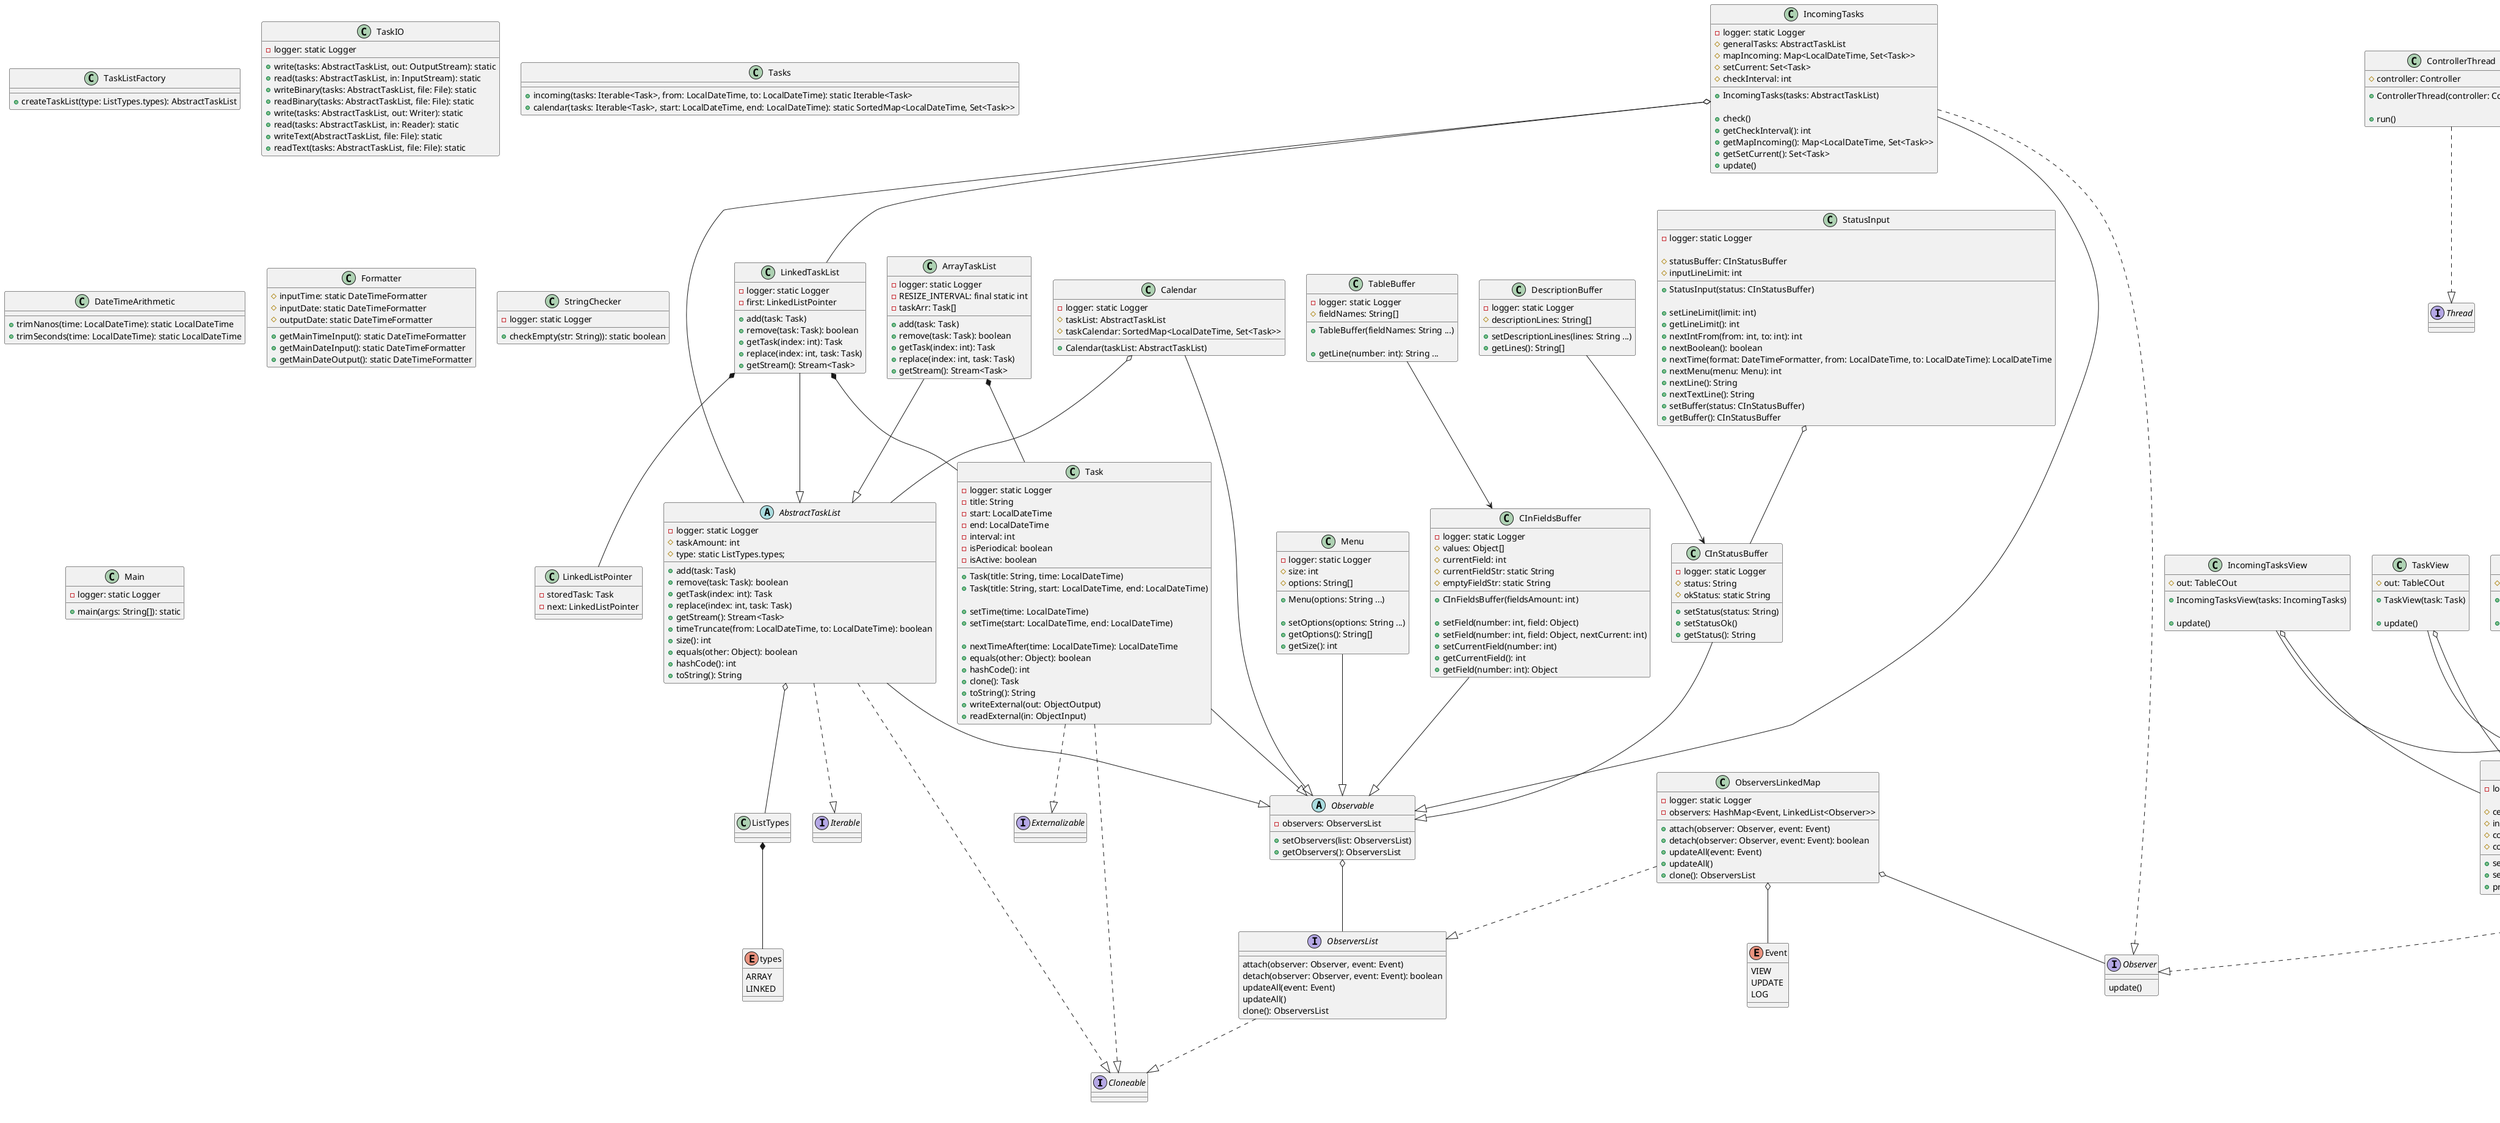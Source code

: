 @startuml
'https://plantuml.com/class-diagram

interface Cloneable
interface Externalizable
interface Iterable
interface Thread

class Task {
-logger: static Logger
-title: String
-start: LocalDateTime
-end: LocalDateTime
-interval: int
-isPeriodical: boolean
-isActive: boolean

+Task(title: String, time: LocalDateTime)
+Task(title: String, start: LocalDateTime, end: LocalDateTime)

+setTime(time: LocalDateTime)
+setTime(start: LocalDateTime, end: LocalDateTime)

+nextTimeAfter(time: LocalDateTime): LocalDateTime
+equals(other: Object): boolean
+hashCode(): int
+clone(): Task
+toString(): String
+writeExternal(out: ObjectOutput)
+readExternal(in: ObjectInput)
}

abstract class AbstractTaskList {
-logger: static Logger
#taskAmount: int
#type: static ListTypes.types;

+add(task: Task)
+remove(task: Task): boolean
+getTask(index: int): Task
+replace(index: int, task: Task)
+getStream(): Stream<Task>
+timeTruncate(from: LocalDateTime, to: LocalDateTime): boolean
+size(): int
+equals(other: Object): boolean
+hashCode(): int
+toString(): String
}

class LinkedListPointer {
-storedTask: Task
-next: LinkedListPointer
}

class LinkedTaskList {
-logger: static Logger
-first: LinkedListPointer

+add(task: Task)
+remove(task: Task): boolean
+getTask(index: int): Task
+replace(index: int, task: Task)
+getStream(): Stream<Task>
}

class ArrayTaskList {
-logger: static Logger
-RESIZE_INTERVAL: final static int
-taskArr: Task[]

+add(task: Task)
+remove(task: Task): boolean
+getTask(index: int): Task
+replace(index: int, task: Task)
+getStream(): Stream<Task>
}

enum types {
ARRAY
LINKED
}

class ListTypes {
}

class TaskListFactory {
+createTaskList(type: ListTypes.types): AbstractTaskList
}

class TaskIO {
-logger: static Logger

+write(tasks: AbstractTaskList, out: OutputStream): static
+read(tasks: AbstractTaskList, in: InputStream): static
+writeBinary(tasks: AbstractTaskList, file: File): static
+readBinary(tasks: AbstractTaskList, file: File): static
+write(tasks: AbstractTaskList, out: Writer): static
+read(tasks: AbstractTaskList, in: Reader): static
+writeText(AbstractTaskList, file: File): static
+readText(tasks: AbstractTaskList, file: File): static
}

class Tasks {
+incoming(tasks: Iterable<Task>, from: LocalDateTime, to: LocalDateTime): static Iterable<Task>
+calendar(tasks: Iterable<Task>, start: LocalDateTime, end: LocalDateTime): static SortedMap<LocalDateTime, Set<Task>>
}

class Menu {
-logger: static Logger
#size: int
#options: String[]

+Menu(options: String ...)

+setOptions(options: String ...)
+getOptions(): String[]
+getSize(): int
}

class Calendar {
-logger: static Logger
#taskList: AbstractTaskList
#taskCalendar: SortedMap<LocalDateTime, Set<Task>>

+Calendar(taskList: AbstractTaskList)
}

class IncomingTasks {
-logger: static Logger
#generalTasks: AbstractTaskList
#mapIncoming: Map<LocalDateTime, Set<Task>>
#setCurrent: Set<Task>
#checkInterval: int

+IncomingTasks(tasks: AbstractTaskList)

+check()
+getCheckInterval(): int
+getMapIncoming(): Map<LocalDateTime, Set<Task>>
+getSetCurrent(): Set<Task>
+update()
}

class CInFieldsBuffer {
-logger: static Logger
#values: Object[]
#currentField: int
#currentFieldStr: static String
#emptyFieldStr: static String

+CInFieldsBuffer(fieldsAmount: int)

+setField(number: int, field: Object)
+setField(number: int, field: Object, nextCurrent: int)
+setCurrentField(number: int)
+getCurrentField(): int
+getField(number: int): Object
}

class CInStatusBuffer {
-logger: static Logger
#status: String
#okStatus: static String

+setStatus(status: String)
+setStatusOk()
+getStatus(): String
}

class TableBuffer {
-logger: static Logger
#fieldNames: String[]

+TableBuffer(fieldNames: String ...)

+getLine(number: int): String ...
}

class DescriptionBuffer {
-logger: static Logger
#descriptionLines: String[]

+setDescriptionLines(lines: String ...)
+getLines(): String[]
}

interface ObserversList {
attach(observer: Observer, event: Event)
detach(observer: Observer, event: Event): boolean
updateAll(event: Event)
updateAll()
clone(): ObserversList
}

class ObserversLinkedMap {
-logger: static Logger
-observers: HashMap<Event, LinkedList<Observer>>

+attach(observer: Observer, event: Event)
+detach(observer: Observer, event: Event): boolean
+updateAll(event: Event)
+updateAll()
+clone(): ObserversList
}

abstract class Observable {
-observers: ObserversList

+setObservers(list: ObserversList)
+getObservers(): ObserversList
}

class DateTimeArithmetic {
+trimNanos(time: LocalDateTime): static LocalDateTime
+trimSeconds(time: LocalDateTime): static LocalDateTime
}

class Formatter {
#inputTime: static DateTimeFormatter
#inputDate: static DateTimeFormatter
#outputDate: static DateTimeFormatter

+getMainTimeInput(): static DateTimeFormatter
+getMainDateInput(): static DateTimeFormatter
+getMainDateOutput(): static DateTimeFormatter
}

class StringChecker {
-logger: static Logger

+checkEmpty(str: String)): static boolean
}

class LineCOut {
-logger: static Logger

+printLine(line: String)
+printLines(lines: String ...)
}

class SeparateCOut {
#separatorSymbol: char
#separatorLen: int

+printSeparate()
}

enum Alignment {
LEFT
RIGHT
}

class TableCOut {
-logger: static Logger

#cellsIndent: int
#indentSymbol: char
#columnsWidths: int[]
#columnsAligns: Alignment

+setColumnsWidth(columnsWidths: int ...)
+setColumnsAligns(values: Alignment ...)
+printLine(cells: Object ...)
}

enum Event {
VIEW
UPDATE
LOG
}

interface Observer {
update()
}

abstract class ConsoleView<T> {
#observable: T

+ConsoleView(observable: Observable)
}

class AllTasksView {
#out: TableCOut

+AllTasksView(tasks: AbstractTaskList)

+update()
}

class CalendarView {
#out: TableCOut

+CalendarView(tasksCalendar: Calendar)

+update()
}

class FieldsView {
#out: TableCOut

+FieldsView(buffer: TableBuffer)

+update()
}

class IncomingTasksView {
#out: TableCOut

+IncomingTasksView(tasks: IncomingTasks)

+update()
}

class MenuView {
#out: SeparateCOut

+MenuView(menu: Menu)

+update()
}

class StatusView {
#out: SeparateCOut

+StatusView(buffer: DescriptionBuffer)

+update()
}

class TaskView {
#out: TableCOut

+TaskView(task: Task)

+update()
}

enum Action {
NOTHING
SUCCESS
FAIL
MAIN_MENU
ALL_TASKS
CHANGE_TASK
CALENDAR_TASKS
CHANGE_TASKS
EXIT
}

interface Controller {
process(): Action
}

abstract class ControllerHandler {
#handleAction: Action

+canHandle(): boolean
}

abstract class ObjectController<T> {
#observable: T

+ObjectController(observable: Observable)
}

class StatusInput {
-logger: static Logger

#statusBuffer: CInStatusBuffer
#inputLineLimit: int

+StatusInput(status: CInStatusBuffer)

+setLineLimit(limit: int)
+getLineLimit(): int
+nextIntFrom(from: int, to: int): int
+nextBoolean(): boolean
+nextTime(format: DateTimeFormatter, from: LocalDateTime, to: LocalDateTime): LocalDateTime
+nextMenu(menu: Menu): int
+nextLine(): String
+nextTextLine(): String
+setBuffer(status: CInStatusBuffer)
+getBuffer(): CInStatusBuffer
}

class GeneralController {
-logger: static Logger
#controllers: LinkedList<ControllerHandler>
#currentAction: Action

+GeneralController(startAction: Action)

+attach(controller: ControllerHandler)
+process(): Action
}

class IncomingTasksController {
#timeLabel: LocalDateTime

+IncomingTasksController(incomingTasks: IncomingTasks)

+process(): Action
}

class MainMenuController {
-logger: static Logger

+MainMenuController(tasks: IncomingTasks)

+process(): Action
}

class TaskChangeController {
-logger: static Logger

+TaskChangeController(task: Task)

+process(): Action
}

class CalendarController {
-logger: static Logger

+CalendarController(tasksCalendar: Calendar)

+process(): Action
}

class AllTasksController {
-logger: static Logger

+AllTasksController(tasks: AbstractTaskList)

+process(): Action
}

class Main {
-logger: static Logger

+main(args: String[]): static
}

class ControllerThread {
#controller: Controller

+ControllerThread(controller: Controller)

+run()
}

ObserversList ..|> Cloneable

ObserversLinkedMap ..|> ObserversList
ObserversLinkedMap o-- Observer
ObserversLinkedMap o-- Event


Observable o-- ObserversList

Task ..|> Cloneable
Task ..|> Externalizable
Task --|> Observable

AbstractTaskList ..|> Cloneable
AbstractTaskList ..|> Iterable
AbstractTaskList --|> Observable
AbstractTaskList o-- ListTypes

LinkedTaskList *-- LinkedListPointer
LinkedTaskList *-- Task
LinkedTaskList --|> AbstractTaskList

ArrayTaskList *-- Task
ArrayTaskList --|> AbstractTaskList

CInFieldsBuffer --|> Observable

CInStatusBuffer --|> Observable

TableBuffer --> CInFieldsBuffer

DescriptionBuffer --> CInStatusBuffer

IncomingTasks ..|> Observer
IncomingTasks --|> Observable
IncomingTasks o-- AbstractTaskList
IncomingTasks o-- LinkedTaskList

Menu --|> Observable

Calendar --|> Observable
Calendar o-- AbstractTaskList

SeparateCOut --> LineCOut
TableCOut --> SeparateCOut

ConsoleView ..|> Observer

AllTasksView --|> ConsoleView
CalendarView --|> ConsoleView
FieldsView --|> ConsoleView
IncomingTasksView --|> ConsoleView
MenuView --|> ConsoleView
StatusView --|> ConsoleView
TaskView --|> ConsoleView

AllTasksView o-- TableCOut
CalendarView o-- TableCOut
FieldsView o-- TableCOut
IncomingTasksView o-- TableCOut
MenuView o-- SeparateCOut
StatusView o-- SeparateCOut
TaskView o-- TableCOut

ControllerHandler ..|> Controller
ObjectController --|> ControllerHandler
AllTasksController --|> ObjectController
CalendarController --|> ObjectController
IncomingTasksController --|> ObjectController
MainMenuController --|> ObjectController
TaskChangeController --|> ObjectController
GeneralController ..|> Controller
GeneralController *-- ControllerHandler

ControllerThread ..|> Thread

StatusInput o-- CInStatusBuffer

ControllerHandler o-- Action

ListTypes *-- types

TableCOut o-- Alignment

@enduml
